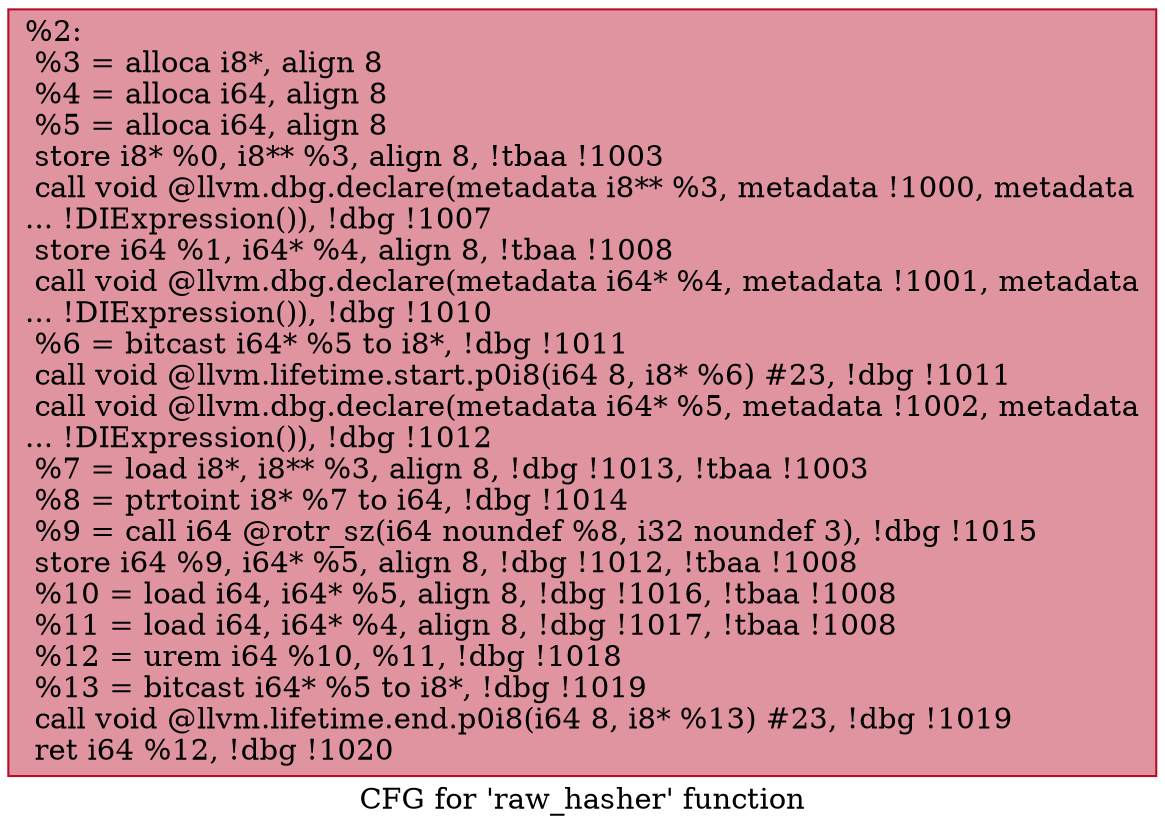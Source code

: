 digraph "CFG for 'raw_hasher' function" {
	label="CFG for 'raw_hasher' function";

	Node0x21f82d0 [shape=record,color="#b70d28ff", style=filled, fillcolor="#b70d2870",label="{%2:\l  %3 = alloca i8*, align 8\l  %4 = alloca i64, align 8\l  %5 = alloca i64, align 8\l  store i8* %0, i8** %3, align 8, !tbaa !1003\l  call void @llvm.dbg.declare(metadata i8** %3, metadata !1000, metadata\l... !DIExpression()), !dbg !1007\l  store i64 %1, i64* %4, align 8, !tbaa !1008\l  call void @llvm.dbg.declare(metadata i64* %4, metadata !1001, metadata\l... !DIExpression()), !dbg !1010\l  %6 = bitcast i64* %5 to i8*, !dbg !1011\l  call void @llvm.lifetime.start.p0i8(i64 8, i8* %6) #23, !dbg !1011\l  call void @llvm.dbg.declare(metadata i64* %5, metadata !1002, metadata\l... !DIExpression()), !dbg !1012\l  %7 = load i8*, i8** %3, align 8, !dbg !1013, !tbaa !1003\l  %8 = ptrtoint i8* %7 to i64, !dbg !1014\l  %9 = call i64 @rotr_sz(i64 noundef %8, i32 noundef 3), !dbg !1015\l  store i64 %9, i64* %5, align 8, !dbg !1012, !tbaa !1008\l  %10 = load i64, i64* %5, align 8, !dbg !1016, !tbaa !1008\l  %11 = load i64, i64* %4, align 8, !dbg !1017, !tbaa !1008\l  %12 = urem i64 %10, %11, !dbg !1018\l  %13 = bitcast i64* %5 to i8*, !dbg !1019\l  call void @llvm.lifetime.end.p0i8(i64 8, i8* %13) #23, !dbg !1019\l  ret i64 %12, !dbg !1020\l}"];
}
